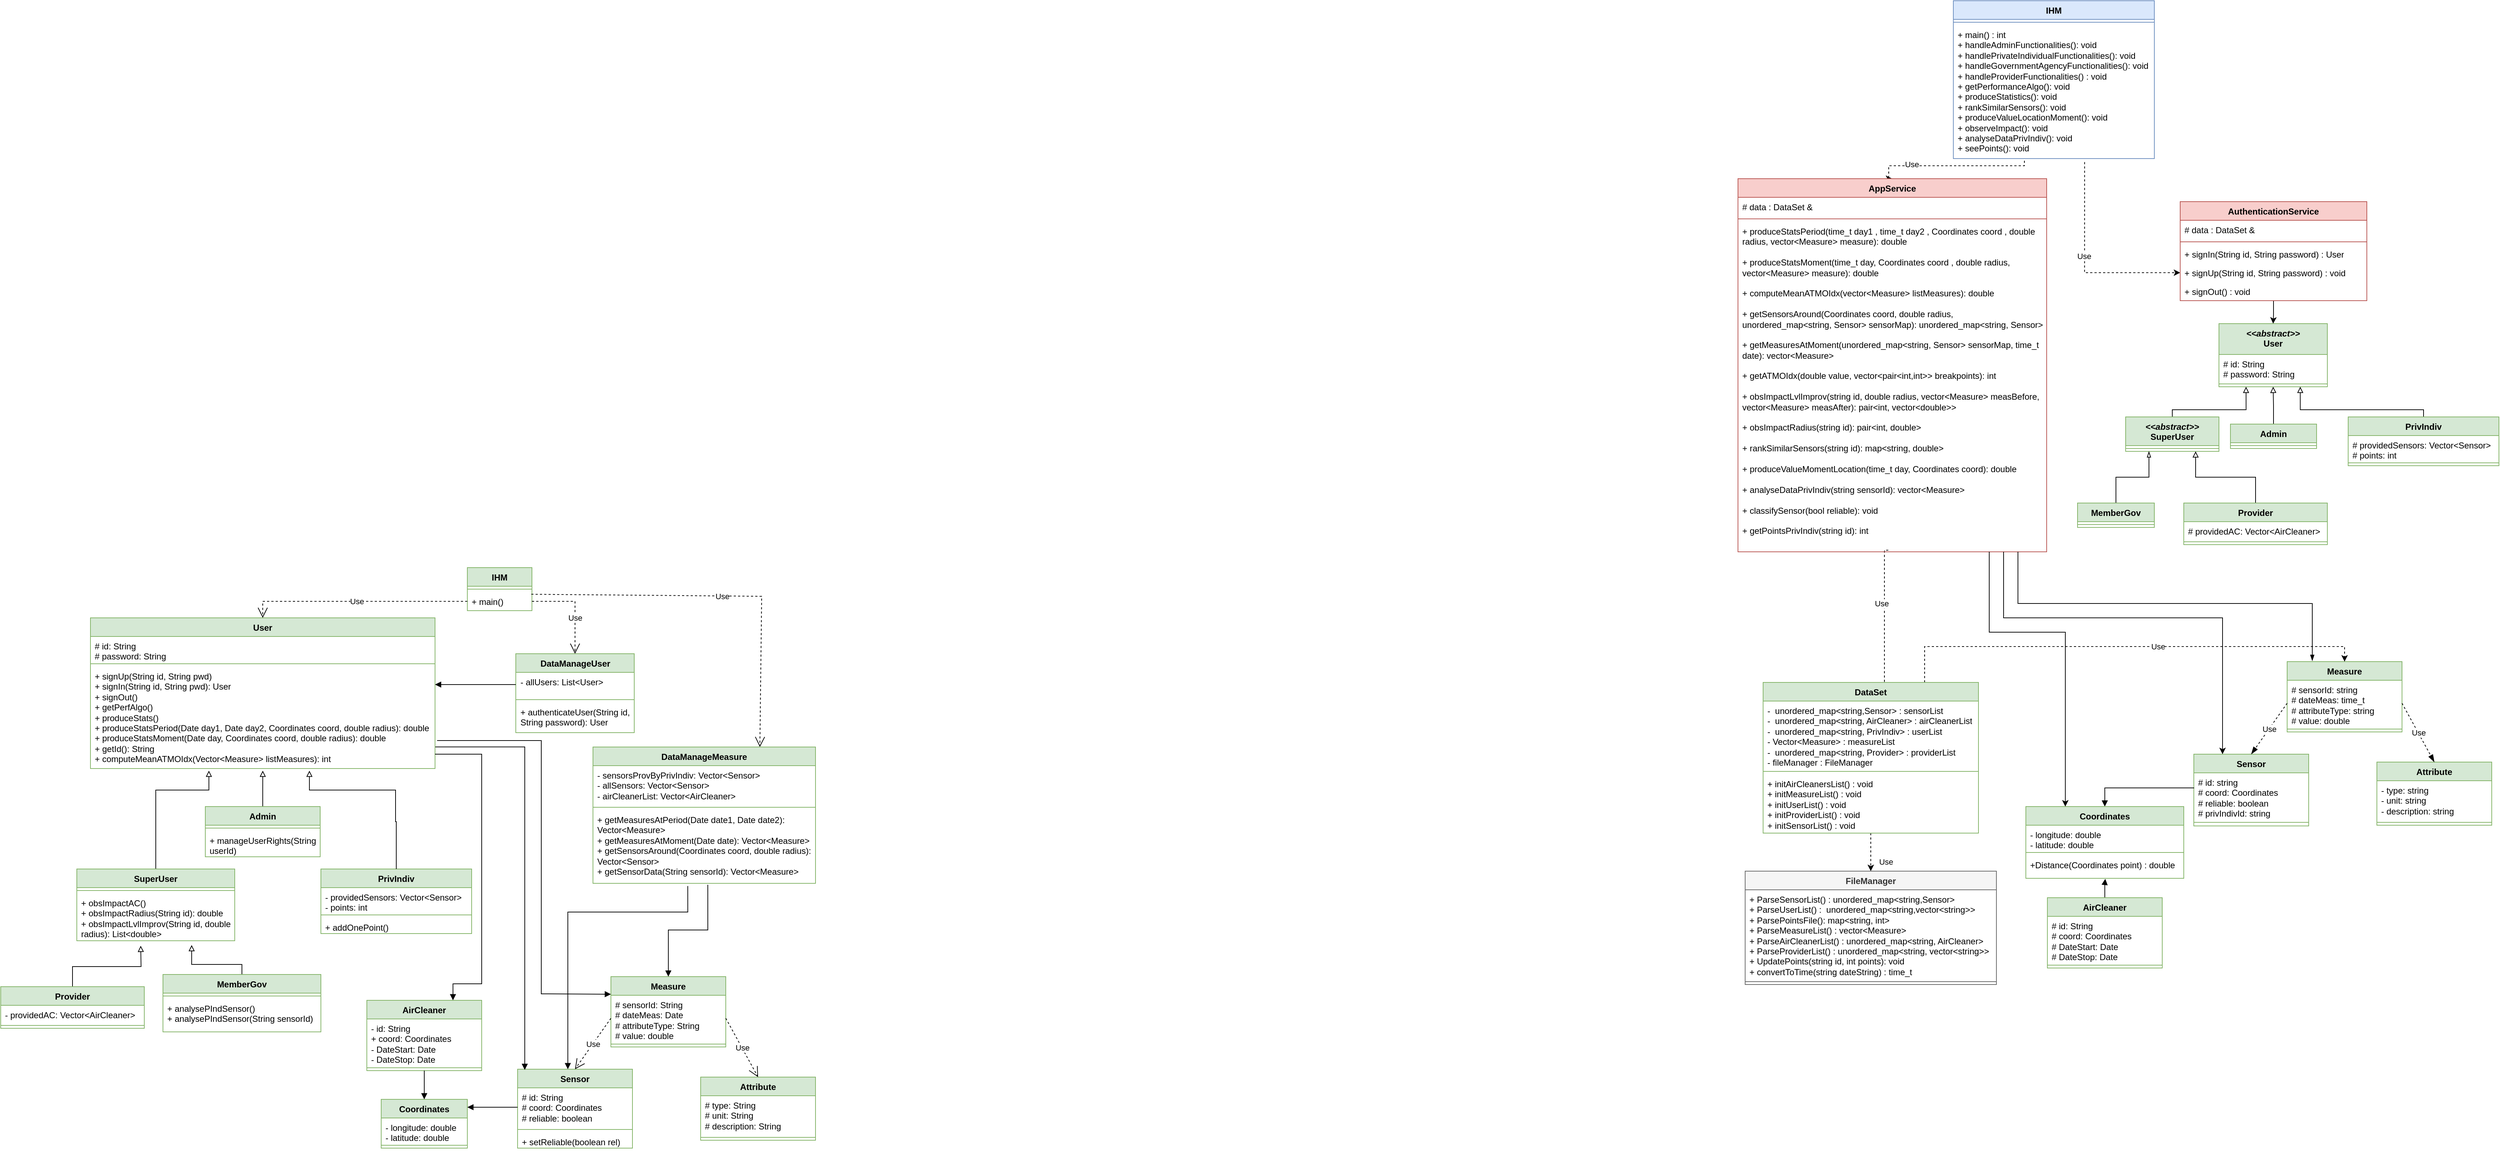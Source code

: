 <mxfile version="21.3.7" type="github">
  <diagram name="Page-1" id="Vz2Wcvp0gmtx6I2Lt9n_">
    <mxGraphModel dx="1398" dy="1916" grid="1" gridSize="10" guides="1" tooltips="1" connect="1" arrows="1" fold="1" page="1" pageScale="1" pageWidth="1169" pageHeight="827" math="0" shadow="0">
      <root>
        <mxCell id="0" />
        <mxCell id="1" parent="0" />
        <mxCell id="DDvO7namyTvKlVjgt2Ex-140" value="User" style="swimlane;fontStyle=1;align=center;verticalAlign=top;childLayout=stackLayout;horizontal=1;startSize=26;horizontalStack=0;resizeParent=1;resizeParentMax=0;resizeLast=0;collapsible=1;marginBottom=0;whiteSpace=wrap;html=1;fillColor=#d5e8d4;strokeColor=#82b366;" vertex="1" parent="1">
          <mxGeometry x="145" y="90" width="480" height="210" as="geometry" />
        </mxCell>
        <mxCell id="DDvO7namyTvKlVjgt2Ex-141" value="# id: String&lt;br&gt;# password: String" style="text;strokeColor=none;fillColor=none;align=left;verticalAlign=top;spacingLeft=4;spacingRight=4;overflow=hidden;rotatable=0;points=[[0,0.5],[1,0.5]];portConstraint=eastwest;whiteSpace=wrap;html=1;" vertex="1" parent="DDvO7namyTvKlVjgt2Ex-140">
          <mxGeometry y="26" width="480" height="34" as="geometry" />
        </mxCell>
        <mxCell id="DDvO7namyTvKlVjgt2Ex-142" value="" style="line;strokeWidth=1;fillColor=none;align=left;verticalAlign=middle;spacingTop=-1;spacingLeft=3;spacingRight=3;rotatable=0;labelPosition=right;points=[];portConstraint=eastwest;strokeColor=inherit;" vertex="1" parent="DDvO7namyTvKlVjgt2Ex-140">
          <mxGeometry y="60" width="480" height="8" as="geometry" />
        </mxCell>
        <mxCell id="DDvO7namyTvKlVjgt2Ex-143" value="+ signUp(String id, String pwd)&lt;br&gt;+ signIn(String id, String pwd): User&lt;br&gt;+ signOut()&lt;br&gt;+ getPerfAlgo()&lt;br&gt;+ produceStats()&lt;br&gt;+ produceStatsPeriod(Date day1, Date day2, Coordinates coord, double radius): double&lt;br&gt;+ produceStatsMoment(Date day, Coordinates coord, double radius): double&lt;br&gt;+ getId(): String&lt;br&gt;+ computeMeanATMOIdx(Vector&amp;lt;Measure&amp;gt; listMeasures): int" style="text;strokeColor=none;fillColor=none;align=left;verticalAlign=top;spacingLeft=4;spacingRight=4;overflow=hidden;rotatable=0;points=[[0,0.5],[1,0.5]];portConstraint=eastwest;whiteSpace=wrap;html=1;" vertex="1" parent="DDvO7namyTvKlVjgt2Ex-140">
          <mxGeometry y="68" width="480" height="142" as="geometry" />
        </mxCell>
        <mxCell id="DDvO7namyTvKlVjgt2Ex-144" style="edgeStyle=orthogonalEdgeStyle;rounded=0;orthogonalLoop=1;jettySize=auto;html=1;exitX=0.5;exitY=0;exitDx=0;exitDy=0;endArrow=block;endFill=0;" edge="1" parent="1" source="DDvO7namyTvKlVjgt2Ex-145">
          <mxGeometry relative="1" as="geometry">
            <mxPoint x="385.059" y="303" as="targetPoint" />
          </mxGeometry>
        </mxCell>
        <mxCell id="DDvO7namyTvKlVjgt2Ex-145" value="Admin" style="swimlane;fontStyle=1;align=center;verticalAlign=top;childLayout=stackLayout;horizontal=1;startSize=26;horizontalStack=0;resizeParent=1;resizeParentMax=0;resizeLast=0;collapsible=1;marginBottom=0;whiteSpace=wrap;html=1;fillColor=#d5e8d4;strokeColor=#82b366;" vertex="1" parent="1">
          <mxGeometry x="305" y="353" width="160" height="70" as="geometry" />
        </mxCell>
        <mxCell id="DDvO7namyTvKlVjgt2Ex-146" value="" style="line;strokeWidth=1;fillColor=none;align=left;verticalAlign=middle;spacingTop=-1;spacingLeft=3;spacingRight=3;rotatable=0;labelPosition=right;points=[];portConstraint=eastwest;strokeColor=inherit;" vertex="1" parent="DDvO7namyTvKlVjgt2Ex-145">
          <mxGeometry y="26" width="160" height="8" as="geometry" />
        </mxCell>
        <mxCell id="DDvO7namyTvKlVjgt2Ex-147" value="+ manageUserRights(String userId)" style="text;strokeColor=none;fillColor=none;align=left;verticalAlign=top;spacingLeft=4;spacingRight=4;overflow=hidden;rotatable=0;points=[[0,0.5],[1,0.5]];portConstraint=eastwest;whiteSpace=wrap;html=1;" vertex="1" parent="DDvO7namyTvKlVjgt2Ex-145">
          <mxGeometry y="34" width="160" height="36" as="geometry" />
        </mxCell>
        <mxCell id="DDvO7namyTvKlVjgt2Ex-148" style="edgeStyle=orthogonalEdgeStyle;rounded=0;orthogonalLoop=1;jettySize=auto;html=1;exitX=0.5;exitY=0;exitDx=0;exitDy=0;endArrow=block;endFill=0;targetPerimeterSpacing=0;strokeWidth=1;" edge="1" parent="1" source="DDvO7namyTvKlVjgt2Ex-154">
          <mxGeometry relative="1" as="geometry">
            <mxPoint x="310" y="303" as="targetPoint" />
            <Array as="points">
              <mxPoint x="236" y="330" />
              <mxPoint x="310" y="330" />
            </Array>
          </mxGeometry>
        </mxCell>
        <mxCell id="DDvO7namyTvKlVjgt2Ex-149" value="PrivIndiv" style="swimlane;fontStyle=1;align=center;verticalAlign=top;childLayout=stackLayout;horizontal=1;startSize=26;horizontalStack=0;resizeParent=1;resizeParentMax=0;resizeLast=0;collapsible=1;marginBottom=0;whiteSpace=wrap;html=1;fillColor=#d5e8d4;strokeColor=#82b366;" vertex="1" parent="1">
          <mxGeometry x="466" y="440" width="210" height="90" as="geometry" />
        </mxCell>
        <mxCell id="DDvO7namyTvKlVjgt2Ex-150" value="- providedSensors: Vector&amp;lt;Sensor&amp;gt;&lt;br&gt;- points: int" style="text;strokeColor=none;fillColor=none;align=left;verticalAlign=top;spacingLeft=4;spacingRight=4;overflow=hidden;rotatable=0;points=[[0,0.5],[1,0.5]];portConstraint=eastwest;whiteSpace=wrap;html=1;" vertex="1" parent="DDvO7namyTvKlVjgt2Ex-149">
          <mxGeometry y="26" width="210" height="34" as="geometry" />
        </mxCell>
        <mxCell id="DDvO7namyTvKlVjgt2Ex-151" value="" style="line;strokeWidth=1;fillColor=none;align=left;verticalAlign=middle;spacingTop=-1;spacingLeft=3;spacingRight=3;rotatable=0;labelPosition=right;points=[];portConstraint=eastwest;strokeColor=inherit;" vertex="1" parent="DDvO7namyTvKlVjgt2Ex-149">
          <mxGeometry y="60" width="210" height="8" as="geometry" />
        </mxCell>
        <mxCell id="DDvO7namyTvKlVjgt2Ex-152" value="+ addOnePoint()" style="text;strokeColor=none;fillColor=none;align=left;verticalAlign=top;spacingLeft=4;spacingRight=4;overflow=hidden;rotatable=0;points=[[0,0.5],[1,0.5]];portConstraint=eastwest;whiteSpace=wrap;html=1;" vertex="1" parent="DDvO7namyTvKlVjgt2Ex-149">
          <mxGeometry y="68" width="210" height="22" as="geometry" />
        </mxCell>
        <mxCell id="DDvO7namyTvKlVjgt2Ex-153" style="edgeStyle=orthogonalEdgeStyle;rounded=0;orthogonalLoop=1;jettySize=auto;html=1;endArrow=block;endFill=0;exitX=0.5;exitY=0;exitDx=0;exitDy=0;" edge="1" parent="1" source="DDvO7namyTvKlVjgt2Ex-149">
          <mxGeometry relative="1" as="geometry">
            <mxPoint x="450" y="303" as="targetPoint" />
            <Array as="points">
              <mxPoint x="571" y="374" />
              <mxPoint x="570" y="330" />
              <mxPoint x="450" y="330" />
            </Array>
          </mxGeometry>
        </mxCell>
        <mxCell id="DDvO7namyTvKlVjgt2Ex-154" value="SuperUser" style="swimlane;fontStyle=1;align=center;verticalAlign=top;childLayout=stackLayout;horizontal=1;startSize=26;horizontalStack=0;resizeParent=1;resizeParentMax=0;resizeLast=0;collapsible=1;marginBottom=0;whiteSpace=wrap;html=1;fillColor=#d5e8d4;strokeColor=#82b366;" vertex="1" parent="1">
          <mxGeometry x="126" y="440" width="220" height="100" as="geometry" />
        </mxCell>
        <mxCell id="DDvO7namyTvKlVjgt2Ex-155" value="" style="line;strokeWidth=1;fillColor=none;align=left;verticalAlign=middle;spacingTop=-1;spacingLeft=3;spacingRight=3;rotatable=0;labelPosition=right;points=[];portConstraint=eastwest;strokeColor=inherit;" vertex="1" parent="DDvO7namyTvKlVjgt2Ex-154">
          <mxGeometry y="26" width="220" height="8" as="geometry" />
        </mxCell>
        <mxCell id="DDvO7namyTvKlVjgt2Ex-156" value="+ obsImpactAC()&lt;br&gt;+ obsImpactRadius(String id): double&lt;br&gt;+ obsImpactLvlImprov(String id, double radius): List&amp;lt;double&amp;gt;" style="text;strokeColor=none;fillColor=none;align=left;verticalAlign=top;spacingLeft=4;spacingRight=4;overflow=hidden;rotatable=0;points=[[0,0.5],[1,0.5]];portConstraint=eastwest;whiteSpace=wrap;html=1;" vertex="1" parent="DDvO7namyTvKlVjgt2Ex-154">
          <mxGeometry y="34" width="220" height="66" as="geometry" />
        </mxCell>
        <mxCell id="DDvO7namyTvKlVjgt2Ex-157" style="edgeStyle=orthogonalEdgeStyle;rounded=0;orthogonalLoop=1;jettySize=auto;html=1;endArrow=block;endFill=0;exitX=0.5;exitY=0;exitDx=0;exitDy=0;" edge="1" parent="1" source="DDvO7namyTvKlVjgt2Ex-159">
          <mxGeometry relative="1" as="geometry">
            <mxPoint x="215" y="547" as="targetPoint" />
          </mxGeometry>
        </mxCell>
        <mxCell id="DDvO7namyTvKlVjgt2Ex-158" style="edgeStyle=orthogonalEdgeStyle;rounded=0;orthogonalLoop=1;jettySize=auto;html=1;endArrow=block;endFill=0;" edge="1" parent="1" source="DDvO7namyTvKlVjgt2Ex-185">
          <mxGeometry relative="1" as="geometry">
            <mxPoint x="286" y="546" as="targetPoint" />
            <Array as="points">
              <mxPoint x="356" y="573" />
              <mxPoint x="286" y="573" />
            </Array>
          </mxGeometry>
        </mxCell>
        <mxCell id="DDvO7namyTvKlVjgt2Ex-159" value="Provider" style="swimlane;fontStyle=1;align=center;verticalAlign=top;childLayout=stackLayout;horizontal=1;startSize=26;horizontalStack=0;resizeParent=1;resizeParentMax=0;resizeLast=0;collapsible=1;marginBottom=0;whiteSpace=wrap;html=1;fillColor=#d5e8d4;strokeColor=#82b366;" vertex="1" parent="1">
          <mxGeometry x="20" y="604" width="200" height="58" as="geometry" />
        </mxCell>
        <mxCell id="DDvO7namyTvKlVjgt2Ex-160" value="- providedAC: Vector&amp;lt;AirCleaner&amp;gt;" style="text;strokeColor=none;fillColor=none;align=left;verticalAlign=top;spacingLeft=4;spacingRight=4;overflow=hidden;rotatable=0;points=[[0,0.5],[1,0.5]];portConstraint=eastwest;whiteSpace=wrap;html=1;" vertex="1" parent="DDvO7namyTvKlVjgt2Ex-159">
          <mxGeometry y="26" width="200" height="24" as="geometry" />
        </mxCell>
        <mxCell id="DDvO7namyTvKlVjgt2Ex-161" value="" style="line;strokeWidth=1;fillColor=none;align=left;verticalAlign=middle;spacingTop=-1;spacingLeft=3;spacingRight=3;rotatable=0;labelPosition=right;points=[];portConstraint=eastwest;strokeColor=inherit;" vertex="1" parent="DDvO7namyTvKlVjgt2Ex-159">
          <mxGeometry y="50" width="200" height="8" as="geometry" />
        </mxCell>
        <mxCell id="DDvO7namyTvKlVjgt2Ex-162" value="Coordinates" style="swimlane;fontStyle=1;align=center;verticalAlign=top;childLayout=stackLayout;horizontal=1;startSize=26;horizontalStack=0;resizeParent=1;resizeParentMax=0;resizeLast=0;collapsible=1;marginBottom=0;whiteSpace=wrap;html=1;fillColor=#d5e8d4;strokeColor=#82b366;" vertex="1" parent="1">
          <mxGeometry x="550" y="761" width="120" height="68" as="geometry" />
        </mxCell>
        <mxCell id="DDvO7namyTvKlVjgt2Ex-163" value="- longitude: double&lt;br&gt;- latitude: double" style="text;strokeColor=none;fillColor=none;align=left;verticalAlign=top;spacingLeft=4;spacingRight=4;overflow=hidden;rotatable=0;points=[[0,0.5],[1,0.5]];portConstraint=eastwest;whiteSpace=wrap;html=1;" vertex="1" parent="DDvO7namyTvKlVjgt2Ex-162">
          <mxGeometry y="26" width="120" height="34" as="geometry" />
        </mxCell>
        <mxCell id="DDvO7namyTvKlVjgt2Ex-164" value="" style="line;strokeWidth=1;fillColor=none;align=left;verticalAlign=middle;spacingTop=-1;spacingLeft=3;spacingRight=3;rotatable=0;labelPosition=right;points=[];portConstraint=eastwest;strokeColor=inherit;" vertex="1" parent="DDvO7namyTvKlVjgt2Ex-162">
          <mxGeometry y="60" width="120" height="8" as="geometry" />
        </mxCell>
        <mxCell id="DDvO7namyTvKlVjgt2Ex-165" value="IHM" style="swimlane;fontStyle=1;align=center;verticalAlign=top;childLayout=stackLayout;horizontal=1;startSize=26;horizontalStack=0;resizeParent=1;resizeParentMax=0;resizeLast=0;collapsible=1;marginBottom=0;whiteSpace=wrap;html=1;fillColor=#d5e8d4;strokeColor=#82b366;" vertex="1" parent="1">
          <mxGeometry x="670" y="20" width="90" height="60" as="geometry" />
        </mxCell>
        <mxCell id="DDvO7namyTvKlVjgt2Ex-166" value="" style="line;strokeWidth=1;fillColor=none;align=left;verticalAlign=middle;spacingTop=-1;spacingLeft=3;spacingRight=3;rotatable=0;labelPosition=right;points=[];portConstraint=eastwest;strokeColor=inherit;" vertex="1" parent="DDvO7namyTvKlVjgt2Ex-165">
          <mxGeometry y="26" width="90" height="8" as="geometry" />
        </mxCell>
        <mxCell id="DDvO7namyTvKlVjgt2Ex-167" value="+ main()" style="text;strokeColor=none;fillColor=none;align=left;verticalAlign=top;spacingLeft=4;spacingRight=4;overflow=hidden;rotatable=0;points=[[0,0.5],[1,0.5]];portConstraint=eastwest;whiteSpace=wrap;html=1;" vertex="1" parent="DDvO7namyTvKlVjgt2Ex-165">
          <mxGeometry y="34" width="90" height="26" as="geometry" />
        </mxCell>
        <mxCell id="DDvO7namyTvKlVjgt2Ex-168" value="Sensor" style="swimlane;fontStyle=1;align=center;verticalAlign=top;childLayout=stackLayout;horizontal=1;startSize=26;horizontalStack=0;resizeParent=1;resizeParentMax=0;resizeLast=0;collapsible=1;marginBottom=0;whiteSpace=wrap;html=1;fillColor=#d5e8d4;strokeColor=#82b366;" vertex="1" parent="1">
          <mxGeometry x="740" y="719" width="160" height="110" as="geometry" />
        </mxCell>
        <mxCell id="DDvO7namyTvKlVjgt2Ex-169" value="# id: String&lt;br&gt;# coord: Coordinates&lt;br&gt;# reliable: boolean" style="text;strokeColor=none;fillColor=none;align=left;verticalAlign=top;spacingLeft=4;spacingRight=4;overflow=hidden;rotatable=0;points=[[0,0.5],[1,0.5]];portConstraint=eastwest;whiteSpace=wrap;html=1;" vertex="1" parent="DDvO7namyTvKlVjgt2Ex-168">
          <mxGeometry y="26" width="160" height="54" as="geometry" />
        </mxCell>
        <mxCell id="DDvO7namyTvKlVjgt2Ex-170" value="" style="line;strokeWidth=1;fillColor=none;align=left;verticalAlign=middle;spacingTop=-1;spacingLeft=3;spacingRight=3;rotatable=0;labelPosition=right;points=[];portConstraint=eastwest;strokeColor=inherit;" vertex="1" parent="DDvO7namyTvKlVjgt2Ex-168">
          <mxGeometry y="80" width="160" height="8" as="geometry" />
        </mxCell>
        <mxCell id="DDvO7namyTvKlVjgt2Ex-171" value="+ setReliable(boolean rel)" style="text;strokeColor=none;fillColor=none;align=left;verticalAlign=top;spacingLeft=4;spacingRight=4;overflow=hidden;rotatable=0;points=[[0,0.5],[1,0.5]];portConstraint=eastwest;whiteSpace=wrap;html=1;" vertex="1" parent="DDvO7namyTvKlVjgt2Ex-168">
          <mxGeometry y="88" width="160" height="22" as="geometry" />
        </mxCell>
        <mxCell id="DDvO7namyTvKlVjgt2Ex-172" value="AirCleaner" style="swimlane;fontStyle=1;align=center;verticalAlign=top;childLayout=stackLayout;horizontal=1;startSize=26;horizontalStack=0;resizeParent=1;resizeParentMax=0;resizeLast=0;collapsible=1;marginBottom=0;whiteSpace=wrap;html=1;fillColor=#d5e8d4;strokeColor=#82b366;" vertex="1" parent="1">
          <mxGeometry x="530" y="623" width="160" height="98" as="geometry" />
        </mxCell>
        <mxCell id="DDvO7namyTvKlVjgt2Ex-173" value="- id: String&lt;br&gt;+ coord: Coordinates&lt;br&gt;- DateStart: Date&lt;br&gt;- DateStop: Date" style="text;strokeColor=none;fillColor=none;align=left;verticalAlign=top;spacingLeft=4;spacingRight=4;overflow=hidden;rotatable=0;points=[[0,0.5],[1,0.5]];portConstraint=eastwest;whiteSpace=wrap;html=1;" vertex="1" parent="DDvO7namyTvKlVjgt2Ex-172">
          <mxGeometry y="26" width="160" height="64" as="geometry" />
        </mxCell>
        <mxCell id="DDvO7namyTvKlVjgt2Ex-174" value="" style="line;strokeWidth=1;fillColor=none;align=left;verticalAlign=middle;spacingTop=-1;spacingLeft=3;spacingRight=3;rotatable=0;labelPosition=right;points=[];portConstraint=eastwest;strokeColor=inherit;" vertex="1" parent="DDvO7namyTvKlVjgt2Ex-172">
          <mxGeometry y="90" width="160" height="8" as="geometry" />
        </mxCell>
        <mxCell id="DDvO7namyTvKlVjgt2Ex-175" value="Measure" style="swimlane;fontStyle=1;align=center;verticalAlign=top;childLayout=stackLayout;horizontal=1;startSize=26;horizontalStack=0;resizeParent=1;resizeParentMax=0;resizeLast=0;collapsible=1;marginBottom=0;whiteSpace=wrap;html=1;fillColor=#d5e8d4;strokeColor=#82b366;" vertex="1" parent="1">
          <mxGeometry x="870" y="590" width="160" height="98" as="geometry" />
        </mxCell>
        <mxCell id="DDvO7namyTvKlVjgt2Ex-176" value="# sensorId: String&lt;br&gt;# dateMeas: Date&lt;br&gt;# attributeType: String&lt;br&gt;# value: double" style="text;strokeColor=none;fillColor=none;align=left;verticalAlign=top;spacingLeft=4;spacingRight=4;overflow=hidden;rotatable=0;points=[[0,0.5],[1,0.5]];portConstraint=eastwest;whiteSpace=wrap;html=1;" vertex="1" parent="DDvO7namyTvKlVjgt2Ex-175">
          <mxGeometry y="26" width="160" height="64" as="geometry" />
        </mxCell>
        <mxCell id="DDvO7namyTvKlVjgt2Ex-177" value="" style="line;strokeWidth=1;fillColor=none;align=left;verticalAlign=middle;spacingTop=-1;spacingLeft=3;spacingRight=3;rotatable=0;labelPosition=right;points=[];portConstraint=eastwest;strokeColor=inherit;" vertex="1" parent="DDvO7namyTvKlVjgt2Ex-175">
          <mxGeometry y="90" width="160" height="8" as="geometry" />
        </mxCell>
        <mxCell id="DDvO7namyTvKlVjgt2Ex-178" value="Attribute" style="swimlane;fontStyle=1;align=center;verticalAlign=top;childLayout=stackLayout;horizontal=1;startSize=26;horizontalStack=0;resizeParent=1;resizeParentMax=0;resizeLast=0;collapsible=1;marginBottom=0;whiteSpace=wrap;html=1;fillColor=#d5e8d4;strokeColor=#82b366;" vertex="1" parent="1">
          <mxGeometry x="995" y="730" width="160" height="88" as="geometry" />
        </mxCell>
        <mxCell id="DDvO7namyTvKlVjgt2Ex-179" value="# type: String&lt;br&gt;# unit: String&lt;br&gt;# description: String" style="text;strokeColor=none;fillColor=none;align=left;verticalAlign=top;spacingLeft=4;spacingRight=4;overflow=hidden;rotatable=0;points=[[0,0.5],[1,0.5]];portConstraint=eastwest;whiteSpace=wrap;html=1;" vertex="1" parent="DDvO7namyTvKlVjgt2Ex-178">
          <mxGeometry y="26" width="160" height="54" as="geometry" />
        </mxCell>
        <mxCell id="DDvO7namyTvKlVjgt2Ex-180" value="" style="line;strokeWidth=1;fillColor=none;align=left;verticalAlign=middle;spacingTop=-1;spacingLeft=3;spacingRight=3;rotatable=0;labelPosition=right;points=[];portConstraint=eastwest;strokeColor=inherit;" vertex="1" parent="DDvO7namyTvKlVjgt2Ex-178">
          <mxGeometry y="80" width="160" height="8" as="geometry" />
        </mxCell>
        <mxCell id="DDvO7namyTvKlVjgt2Ex-181" value="Use" style="endArrow=open;endSize=12;dashed=1;html=1;rounded=0;exitX=0;exitY=0.5;exitDx=0;exitDy=0;entryX=0.5;entryY=0;entryDx=0;entryDy=0;" edge="1" parent="1" source="DDvO7namyTvKlVjgt2Ex-167" target="DDvO7namyTvKlVjgt2Ex-140">
          <mxGeometry width="160" relative="1" as="geometry">
            <mxPoint x="740" y="-30" as="sourcePoint" />
            <mxPoint x="900" y="-30" as="targetPoint" />
            <Array as="points">
              <mxPoint x="385" y="67" />
            </Array>
          </mxGeometry>
        </mxCell>
        <mxCell id="DDvO7namyTvKlVjgt2Ex-182" value="Use" style="endArrow=open;endSize=12;dashed=1;html=1;rounded=0;exitX=0.99;exitY=0.121;exitDx=0;exitDy=0;entryX=0.75;entryY=0;entryDx=0;entryDy=0;exitPerimeter=0;" edge="1" parent="1" source="DDvO7namyTvKlVjgt2Ex-167" target="DDvO7namyTvKlVjgt2Ex-190">
          <mxGeometry width="160" relative="1" as="geometry">
            <mxPoint x="840" y="-70" as="sourcePoint" />
            <mxPoint x="985" y="70" as="targetPoint" />
            <Array as="points">
              <mxPoint x="1080" y="60" />
            </Array>
          </mxGeometry>
        </mxCell>
        <mxCell id="DDvO7namyTvKlVjgt2Ex-183" value="Use" style="endArrow=open;endSize=12;dashed=1;html=1;rounded=0;exitX=0;exitY=0.5;exitDx=0;exitDy=0;entryX=0.5;entryY=0;entryDx=0;entryDy=0;" edge="1" parent="1" source="DDvO7namyTvKlVjgt2Ex-176" target="DDvO7namyTvKlVjgt2Ex-168">
          <mxGeometry width="160" relative="1" as="geometry">
            <mxPoint x="625" y="600" as="sourcePoint" />
            <mxPoint x="785" y="600" as="targetPoint" />
          </mxGeometry>
        </mxCell>
        <mxCell id="DDvO7namyTvKlVjgt2Ex-184" value="Use" style="endArrow=open;endSize=12;dashed=1;html=1;rounded=0;exitX=1;exitY=0.5;exitDx=0;exitDy=0;entryX=0.5;entryY=0;entryDx=0;entryDy=0;" edge="1" parent="1" source="DDvO7namyTvKlVjgt2Ex-176" target="DDvO7namyTvKlVjgt2Ex-178">
          <mxGeometry width="160" relative="1" as="geometry">
            <mxPoint x="1145" y="590" as="sourcePoint" />
            <mxPoint x="1305" y="590" as="targetPoint" />
          </mxGeometry>
        </mxCell>
        <mxCell id="DDvO7namyTvKlVjgt2Ex-185" value="MemberGov" style="swimlane;fontStyle=1;align=center;verticalAlign=top;childLayout=stackLayout;horizontal=1;startSize=26;horizontalStack=0;resizeParent=1;resizeParentMax=0;resizeLast=0;collapsible=1;marginBottom=0;whiteSpace=wrap;html=1;fillColor=#d5e8d4;strokeColor=#82b366;" vertex="1" parent="1">
          <mxGeometry x="246" y="587" width="220" height="80" as="geometry" />
        </mxCell>
        <mxCell id="DDvO7namyTvKlVjgt2Ex-186" value="" style="line;strokeWidth=1;fillColor=none;align=left;verticalAlign=middle;spacingTop=-1;spacingLeft=3;spacingRight=3;rotatable=0;labelPosition=right;points=[];portConstraint=eastwest;strokeColor=inherit;" vertex="1" parent="DDvO7namyTvKlVjgt2Ex-185">
          <mxGeometry y="26" width="220" height="8" as="geometry" />
        </mxCell>
        <mxCell id="DDvO7namyTvKlVjgt2Ex-187" value="+ analysePIndSensor()&lt;br&gt;+ analysePIndSensor(String sensorId)" style="text;strokeColor=none;fillColor=none;align=left;verticalAlign=top;spacingLeft=4;spacingRight=4;overflow=hidden;rotatable=0;points=[[0,0.5],[1,0.5]];portConstraint=eastwest;whiteSpace=wrap;html=1;" vertex="1" parent="DDvO7namyTvKlVjgt2Ex-185">
          <mxGeometry y="34" width="220" height="46" as="geometry" />
        </mxCell>
        <mxCell id="DDvO7namyTvKlVjgt2Ex-188" value="" style="endArrow=block;endFill=1;html=1;edgeStyle=orthogonalEdgeStyle;align=left;verticalAlign=top;rounded=0;exitX=0.5;exitY=1;exitDx=0;exitDy=0;entryX=0.5;entryY=0;entryDx=0;entryDy=0;" edge="1" parent="1" source="DDvO7namyTvKlVjgt2Ex-172" target="DDvO7namyTvKlVjgt2Ex-162">
          <mxGeometry x="-1" relative="1" as="geometry">
            <mxPoint x="905" y="529" as="sourcePoint" />
            <mxPoint x="620" y="633" as="targetPoint" />
          </mxGeometry>
        </mxCell>
        <mxCell id="DDvO7namyTvKlVjgt2Ex-189" value="" style="endArrow=block;endFill=1;html=1;edgeStyle=orthogonalEdgeStyle;align=left;verticalAlign=top;rounded=0;exitX=0;exitY=0.5;exitDx=0;exitDy=0;" edge="1" parent="1" source="DDvO7namyTvKlVjgt2Ex-169">
          <mxGeometry x="-1" relative="1" as="geometry">
            <mxPoint x="725" y="539" as="sourcePoint" />
            <mxPoint x="670" y="772" as="targetPoint" />
          </mxGeometry>
        </mxCell>
        <mxCell id="DDvO7namyTvKlVjgt2Ex-190" value="DataManageMeasure" style="swimlane;fontStyle=1;align=center;verticalAlign=top;childLayout=stackLayout;horizontal=1;startSize=26;horizontalStack=0;resizeParent=1;resizeParentMax=0;resizeLast=0;collapsible=1;marginBottom=0;whiteSpace=wrap;html=1;fillColor=#d5e8d4;strokeColor=#82b366;" vertex="1" parent="1">
          <mxGeometry x="845" y="270" width="310" height="190" as="geometry" />
        </mxCell>
        <mxCell id="DDvO7namyTvKlVjgt2Ex-191" value="- sensorsProvByPrivIndiv: Vector&amp;lt;Sensor&amp;gt;&lt;br&gt;- allSensors: Vector&amp;lt;Sensor&amp;gt;&lt;br&gt;- airCleanerList: Vector&amp;lt;AirCleaner&amp;gt;" style="text;strokeColor=none;fillColor=none;align=left;verticalAlign=top;spacingLeft=4;spacingRight=4;overflow=hidden;rotatable=0;points=[[0,0.5],[1,0.5]];portConstraint=eastwest;whiteSpace=wrap;html=1;" vertex="1" parent="DDvO7namyTvKlVjgt2Ex-190">
          <mxGeometry y="26" width="310" height="54" as="geometry" />
        </mxCell>
        <mxCell id="DDvO7namyTvKlVjgt2Ex-192" value="" style="line;strokeWidth=1;fillColor=none;align=left;verticalAlign=middle;spacingTop=-1;spacingLeft=3;spacingRight=3;rotatable=0;labelPosition=right;points=[];portConstraint=eastwest;strokeColor=inherit;" vertex="1" parent="DDvO7namyTvKlVjgt2Ex-190">
          <mxGeometry y="80" width="310" height="8" as="geometry" />
        </mxCell>
        <mxCell id="DDvO7namyTvKlVjgt2Ex-193" value="+ getMeasuresAtPeriod(Date date1, Date date2): Vector&amp;lt;Measure&amp;gt;&lt;br&gt;+ getMeasuresAtMoment(Date date): Vector&amp;lt;Measure&amp;gt;&lt;br&gt;+ getSensorsAround(Coordinates coord, double radius): Vector&amp;lt;Sensor&amp;gt;&lt;br&gt;+ getSensorData(String sensorId): Vector&amp;lt;Measure&amp;gt;" style="text;strokeColor=none;fillColor=none;align=left;verticalAlign=top;spacingLeft=4;spacingRight=4;overflow=hidden;rotatable=0;points=[[0,0.5],[1,0.5]];portConstraint=eastwest;whiteSpace=wrap;html=1;" vertex="1" parent="DDvO7namyTvKlVjgt2Ex-190">
          <mxGeometry y="88" width="310" height="102" as="geometry" />
        </mxCell>
        <mxCell id="DDvO7namyTvKlVjgt2Ex-194" value="DataManageUser" style="swimlane;fontStyle=1;align=center;verticalAlign=top;childLayout=stackLayout;horizontal=1;startSize=26;horizontalStack=0;resizeParent=1;resizeParentMax=0;resizeLast=0;collapsible=1;marginBottom=0;whiteSpace=wrap;html=1;fillColor=#d5e8d4;strokeColor=#82b366;" vertex="1" parent="1">
          <mxGeometry x="737.5" y="140" width="165" height="110" as="geometry" />
        </mxCell>
        <mxCell id="DDvO7namyTvKlVjgt2Ex-195" value="- allUsers: List&amp;lt;User&amp;gt;" style="text;strokeColor=none;fillColor=none;align=left;verticalAlign=top;spacingLeft=4;spacingRight=4;overflow=hidden;rotatable=0;points=[[0,0.5],[1,0.5]];portConstraint=eastwest;whiteSpace=wrap;html=1;" vertex="1" parent="DDvO7namyTvKlVjgt2Ex-194">
          <mxGeometry y="26" width="165" height="34" as="geometry" />
        </mxCell>
        <mxCell id="DDvO7namyTvKlVjgt2Ex-196" value="" style="line;strokeWidth=1;fillColor=none;align=left;verticalAlign=middle;spacingTop=-1;spacingLeft=3;spacingRight=3;rotatable=0;labelPosition=right;points=[];portConstraint=eastwest;strokeColor=inherit;" vertex="1" parent="DDvO7namyTvKlVjgt2Ex-194">
          <mxGeometry y="60" width="165" height="8" as="geometry" />
        </mxCell>
        <mxCell id="DDvO7namyTvKlVjgt2Ex-197" value="+ authenticateUser(String id, String password): User" style="text;strokeColor=none;fillColor=none;align=left;verticalAlign=top;spacingLeft=4;spacingRight=4;overflow=hidden;rotatable=0;points=[[0,0.5],[1,0.5]];portConstraint=eastwest;whiteSpace=wrap;html=1;" vertex="1" parent="DDvO7namyTvKlVjgt2Ex-194">
          <mxGeometry y="68" width="165" height="42" as="geometry" />
        </mxCell>
        <mxCell id="DDvO7namyTvKlVjgt2Ex-198" value="" style="endArrow=block;endFill=1;html=1;edgeStyle=orthogonalEdgeStyle;align=left;verticalAlign=top;rounded=0;exitX=0;exitY=0.5;exitDx=0;exitDy=0;" edge="1" parent="1" source="DDvO7namyTvKlVjgt2Ex-195" target="DDvO7namyTvKlVjgt2Ex-143">
          <mxGeometry x="-1" relative="1" as="geometry">
            <mxPoint x="152" y="260" as="sourcePoint" />
            <mxPoint x="625" y="170" as="targetPoint" />
            <Array as="points">
              <mxPoint x="650" y="183" />
              <mxPoint x="650" y="183" />
            </Array>
          </mxGeometry>
        </mxCell>
        <mxCell id="DDvO7namyTvKlVjgt2Ex-199" value="Use" style="endArrow=open;endSize=12;dashed=1;html=1;rounded=0;exitX=1;exitY=0.5;exitDx=0;exitDy=0;entryX=0.5;entryY=0;entryDx=0;entryDy=0;" edge="1" parent="1" source="DDvO7namyTvKlVjgt2Ex-167" target="DDvO7namyTvKlVjgt2Ex-194">
          <mxGeometry x="0.248" width="160" relative="1" as="geometry">
            <mxPoint x="770" y="77" as="sourcePoint" />
            <mxPoint x="1087" y="280" as="targetPoint" />
            <Array as="points">
              <mxPoint x="820" y="67" />
            </Array>
            <mxPoint as="offset" />
          </mxGeometry>
        </mxCell>
        <mxCell id="DDvO7namyTvKlVjgt2Ex-200" value="" style="endArrow=block;endFill=1;html=1;edgeStyle=orthogonalEdgeStyle;align=left;verticalAlign=top;rounded=0;exitX=0.516;exitY=1.019;exitDx=0;exitDy=0;exitPerimeter=0;entryX=0.5;entryY=0;entryDx=0;entryDy=0;" edge="1" parent="1" source="DDvO7namyTvKlVjgt2Ex-193" target="DDvO7namyTvKlVjgt2Ex-175">
          <mxGeometry x="-1" relative="1" as="geometry">
            <mxPoint x="748" y="193" as="sourcePoint" />
            <mxPoint x="635" y="239" as="targetPoint" />
            <Array as="points">
              <mxPoint x="1005" y="525" />
              <mxPoint x="950" y="525" />
            </Array>
          </mxGeometry>
        </mxCell>
        <mxCell id="DDvO7namyTvKlVjgt2Ex-201" value="" style="endArrow=block;endFill=1;html=1;edgeStyle=orthogonalEdgeStyle;align=left;verticalAlign=top;rounded=0;exitX=0.426;exitY=1.037;exitDx=0;exitDy=0;exitPerimeter=0;" edge="1" parent="1" source="DDvO7namyTvKlVjgt2Ex-193">
          <mxGeometry x="-1" relative="1" as="geometry">
            <mxPoint x="1015" y="472" as="sourcePoint" />
            <mxPoint x="810" y="719" as="targetPoint" />
            <Array as="points">
              <mxPoint x="977" y="500" />
              <mxPoint x="810" y="500" />
              <mxPoint x="810" y="719" />
            </Array>
          </mxGeometry>
        </mxCell>
        <mxCell id="DDvO7namyTvKlVjgt2Ex-202" value="" style="endArrow=block;endFill=1;html=1;edgeStyle=orthogonalEdgeStyle;align=left;verticalAlign=top;rounded=0;entryX=0.75;entryY=0;entryDx=0;entryDy=0;" edge="1" parent="1" source="DDvO7namyTvKlVjgt2Ex-143" target="DDvO7namyTvKlVjgt2Ex-172">
          <mxGeometry x="-1" relative="1" as="geometry">
            <mxPoint x="630" y="270" as="sourcePoint" />
            <mxPoint x="690" y="623" as="targetPoint" />
            <Array as="points">
              <mxPoint x="690" y="280" />
              <mxPoint x="690" y="600" />
              <mxPoint x="650" y="600" />
            </Array>
          </mxGeometry>
        </mxCell>
        <mxCell id="DDvO7namyTvKlVjgt2Ex-203" value="" style="endArrow=block;endFill=1;html=1;edgeStyle=orthogonalEdgeStyle;align=left;verticalAlign=top;rounded=0;exitX=1.001;exitY=0.788;exitDx=0;exitDy=0;exitPerimeter=0;" edge="1" parent="1" source="DDvO7namyTvKlVjgt2Ex-143">
          <mxGeometry x="-1" relative="1" as="geometry">
            <mxPoint x="660" y="270" as="sourcePoint" />
            <mxPoint x="750" y="720" as="targetPoint" />
            <Array as="points">
              <mxPoint x="750" y="270" />
              <mxPoint x="750" y="718" />
            </Array>
          </mxGeometry>
        </mxCell>
        <mxCell id="DDvO7namyTvKlVjgt2Ex-204" value="" style="endArrow=block;endFill=1;html=1;edgeStyle=orthogonalEdgeStyle;align=left;verticalAlign=top;rounded=0;exitX=1.006;exitY=0.725;exitDx=0;exitDy=0;exitPerimeter=0;entryX=0;entryY=0.25;entryDx=0;entryDy=0;" edge="1" parent="1" source="DDvO7namyTvKlVjgt2Ex-143" target="DDvO7namyTvKlVjgt2Ex-175">
          <mxGeometry x="-1" relative="1" as="geometry">
            <mxPoint x="647.48" y="261.5" as="sourcePoint" />
            <mxPoint x="782.48" y="708.5" as="targetPoint" />
            <Array as="points">
              <mxPoint x="773" y="261" />
              <mxPoint x="773" y="614" />
              <mxPoint x="783" y="614" />
            </Array>
          </mxGeometry>
        </mxCell>
        <mxCell id="DDvO7namyTvKlVjgt2Ex-205" value="&lt;i&gt;&amp;lt;&amp;lt;abstract&amp;gt;&amp;gt;&lt;/i&gt;&lt;br&gt;User" style="swimlane;fontStyle=1;align=center;verticalAlign=top;childLayout=stackLayout;horizontal=1;startSize=43;horizontalStack=0;resizeParent=1;resizeParentMax=0;resizeLast=0;collapsible=1;marginBottom=0;whiteSpace=wrap;html=1;fillColor=#d5e8d4;strokeColor=#82b366;" vertex="1" parent="1">
          <mxGeometry x="3110" y="-320" width="151" height="88" as="geometry" />
        </mxCell>
        <mxCell id="DDvO7namyTvKlVjgt2Ex-206" value="# id: String&lt;br&gt;# password: String" style="text;strokeColor=none;fillColor=none;align=left;verticalAlign=top;spacingLeft=4;spacingRight=4;overflow=hidden;rotatable=0;points=[[0,0.5],[1,0.5]];portConstraint=eastwest;whiteSpace=wrap;html=1;" vertex="1" parent="DDvO7namyTvKlVjgt2Ex-205">
          <mxGeometry y="43" width="151" height="37" as="geometry" />
        </mxCell>
        <mxCell id="DDvO7namyTvKlVjgt2Ex-207" value="" style="line;strokeWidth=1;fillColor=none;align=left;verticalAlign=middle;spacingTop=-1;spacingLeft=3;spacingRight=3;rotatable=0;labelPosition=right;points=[];portConstraint=eastwest;strokeColor=inherit;" vertex="1" parent="DDvO7namyTvKlVjgt2Ex-205">
          <mxGeometry y="80" width="151" height="8" as="geometry" />
        </mxCell>
        <mxCell id="DDvO7namyTvKlVjgt2Ex-208" style="edgeStyle=orthogonalEdgeStyle;rounded=0;orthogonalLoop=1;jettySize=auto;html=1;exitX=0.5;exitY=0;exitDx=0;exitDy=0;entryX=0.5;entryY=1;entryDx=0;entryDy=0;endArrow=block;endFill=0;" edge="1" parent="1" source="DDvO7namyTvKlVjgt2Ex-209" target="DDvO7namyTvKlVjgt2Ex-205">
          <mxGeometry relative="1" as="geometry" />
        </mxCell>
        <mxCell id="DDvO7namyTvKlVjgt2Ex-209" value="Admin" style="swimlane;fontStyle=1;align=center;verticalAlign=top;childLayout=stackLayout;horizontal=1;startSize=26;horizontalStack=0;resizeParent=1;resizeParentMax=0;resizeLast=0;collapsible=1;marginBottom=0;whiteSpace=wrap;html=1;fillColor=#d5e8d4;strokeColor=#82b366;" vertex="1" parent="1">
          <mxGeometry x="3126" y="-180" width="120" height="34" as="geometry" />
        </mxCell>
        <mxCell id="DDvO7namyTvKlVjgt2Ex-210" value="" style="line;strokeWidth=1;fillColor=none;align=left;verticalAlign=middle;spacingTop=-1;spacingLeft=3;spacingRight=3;rotatable=0;labelPosition=right;points=[];portConstraint=eastwest;strokeColor=inherit;" vertex="1" parent="DDvO7namyTvKlVjgt2Ex-209">
          <mxGeometry y="26" width="120" height="8" as="geometry" />
        </mxCell>
        <mxCell id="DDvO7namyTvKlVjgt2Ex-211" style="edgeStyle=orthogonalEdgeStyle;rounded=0;orthogonalLoop=1;jettySize=auto;html=1;exitX=0.5;exitY=0;exitDx=0;exitDy=0;endArrow=block;endFill=0;targetPerimeterSpacing=0;strokeWidth=1;entryX=0.25;entryY=1;entryDx=0;entryDy=0;" edge="1" parent="1" source="DDvO7namyTvKlVjgt2Ex-216" target="DDvO7namyTvKlVjgt2Ex-205">
          <mxGeometry relative="1" as="geometry">
            <mxPoint x="3159.16" y="282.14" as="targetPoint" />
            <Array as="points">
              <mxPoint x="3045" y="-200" />
              <mxPoint x="3148" y="-200" />
            </Array>
          </mxGeometry>
        </mxCell>
        <mxCell id="DDvO7namyTvKlVjgt2Ex-212" style="edgeStyle=orthogonalEdgeStyle;rounded=0;orthogonalLoop=1;jettySize=auto;html=1;entryX=0.75;entryY=1;entryDx=0;entryDy=0;endArrow=block;endFill=0;" edge="1" parent="1" source="DDvO7namyTvKlVjgt2Ex-213" target="DDvO7namyTvKlVjgt2Ex-205">
          <mxGeometry relative="1" as="geometry">
            <Array as="points">
              <mxPoint x="3395" y="-200" />
              <mxPoint x="3223" y="-200" />
            </Array>
          </mxGeometry>
        </mxCell>
        <mxCell id="DDvO7namyTvKlVjgt2Ex-213" value="PrivIndiv" style="swimlane;fontStyle=1;align=center;verticalAlign=top;childLayout=stackLayout;horizontal=1;startSize=26;horizontalStack=0;resizeParent=1;resizeParentMax=0;resizeLast=0;collapsible=1;marginBottom=0;whiteSpace=wrap;html=1;fillColor=#d5e8d4;strokeColor=#82b366;" vertex="1" parent="1">
          <mxGeometry x="3290" y="-190" width="210" height="68" as="geometry" />
        </mxCell>
        <mxCell id="DDvO7namyTvKlVjgt2Ex-214" value="# providedSensors: Vector&amp;lt;Sensor&amp;gt;&lt;br&gt;# points: int" style="text;strokeColor=none;fillColor=none;align=left;verticalAlign=top;spacingLeft=4;spacingRight=4;overflow=hidden;rotatable=0;points=[[0,0.5],[1,0.5]];portConstraint=eastwest;whiteSpace=wrap;html=1;" vertex="1" parent="DDvO7namyTvKlVjgt2Ex-213">
          <mxGeometry y="26" width="210" height="34" as="geometry" />
        </mxCell>
        <mxCell id="DDvO7namyTvKlVjgt2Ex-215" value="" style="line;strokeWidth=1;fillColor=none;align=left;verticalAlign=middle;spacingTop=-1;spacingLeft=3;spacingRight=3;rotatable=0;labelPosition=right;points=[];portConstraint=eastwest;strokeColor=inherit;" vertex="1" parent="DDvO7namyTvKlVjgt2Ex-213">
          <mxGeometry y="60" width="210" height="8" as="geometry" />
        </mxCell>
        <mxCell id="DDvO7namyTvKlVjgt2Ex-216" value="&lt;i style=&quot;border-color: var(--border-color);&quot;&gt;&amp;lt;&amp;lt;abstract&amp;gt;&amp;gt;&lt;/i&gt;&lt;br style=&quot;border-color: var(--border-color);&quot;&gt;SuperUser" style="swimlane;fontStyle=1;align=center;verticalAlign=top;childLayout=stackLayout;horizontal=1;startSize=40;horizontalStack=0;resizeParent=1;resizeParentMax=0;resizeLast=0;collapsible=1;marginBottom=0;whiteSpace=wrap;html=1;fillColor=#d5e8d4;strokeColor=#82b366;" vertex="1" parent="1">
          <mxGeometry x="2980" y="-190" width="130" height="48" as="geometry" />
        </mxCell>
        <mxCell id="DDvO7namyTvKlVjgt2Ex-217" value="" style="line;strokeWidth=1;fillColor=none;align=left;verticalAlign=middle;spacingTop=-1;spacingLeft=3;spacingRight=3;rotatable=0;labelPosition=right;points=[];portConstraint=eastwest;strokeColor=inherit;" vertex="1" parent="DDvO7namyTvKlVjgt2Ex-216">
          <mxGeometry y="40" width="130" height="8" as="geometry" />
        </mxCell>
        <mxCell id="DDvO7namyTvKlVjgt2Ex-218" style="edgeStyle=orthogonalEdgeStyle;rounded=0;orthogonalLoop=1;jettySize=auto;html=1;endArrow=block;endFill=0;exitX=0.5;exitY=0;exitDx=0;exitDy=0;entryX=0.75;entryY=1;entryDx=0;entryDy=0;" edge="1" parent="1" source="DDvO7namyTvKlVjgt2Ex-219" target="DDvO7namyTvKlVjgt2Ex-216">
          <mxGeometry relative="1" as="geometry">
            <mxPoint x="3055" y="94" as="targetPoint" />
          </mxGeometry>
        </mxCell>
        <mxCell id="DDvO7namyTvKlVjgt2Ex-219" value="Provider" style="swimlane;fontStyle=1;align=center;verticalAlign=top;childLayout=stackLayout;horizontal=1;startSize=26;horizontalStack=0;resizeParent=1;resizeParentMax=0;resizeLast=0;collapsible=1;marginBottom=0;whiteSpace=wrap;html=1;fillColor=#d5e8d4;strokeColor=#82b366;" vertex="1" parent="1">
          <mxGeometry x="3061" y="-70" width="200" height="58" as="geometry" />
        </mxCell>
        <mxCell id="DDvO7namyTvKlVjgt2Ex-220" value="# providedAC: Vector&amp;lt;AirCleaner&amp;gt;" style="text;strokeColor=none;fillColor=none;align=left;verticalAlign=top;spacingLeft=4;spacingRight=4;overflow=hidden;rotatable=0;points=[[0,0.5],[1,0.5]];portConstraint=eastwest;whiteSpace=wrap;html=1;" vertex="1" parent="DDvO7namyTvKlVjgt2Ex-219">
          <mxGeometry y="26" width="200" height="24" as="geometry" />
        </mxCell>
        <mxCell id="DDvO7namyTvKlVjgt2Ex-221" value="" style="line;strokeWidth=1;fillColor=none;align=left;verticalAlign=middle;spacingTop=-1;spacingLeft=3;spacingRight=3;rotatable=0;labelPosition=right;points=[];portConstraint=eastwest;strokeColor=inherit;" vertex="1" parent="DDvO7namyTvKlVjgt2Ex-219">
          <mxGeometry y="50" width="200" height="8" as="geometry" />
        </mxCell>
        <mxCell id="DDvO7namyTvKlVjgt2Ex-222" value="Sensor" style="swimlane;fontStyle=1;align=center;verticalAlign=top;childLayout=stackLayout;horizontal=1;startSize=26;horizontalStack=0;resizeParent=1;resizeParentMax=0;resizeLast=0;collapsible=1;marginBottom=0;whiteSpace=wrap;html=1;fillColor=#d5e8d4;strokeColor=#82b366;" vertex="1" parent="1">
          <mxGeometry x="3075" y="280" width="160" height="100" as="geometry" />
        </mxCell>
        <mxCell id="DDvO7namyTvKlVjgt2Ex-223" value="# id: string&lt;br&gt;# coord: Coordinates&lt;br&gt;# reliable: boolean&lt;br&gt;# privIndivId: string" style="text;strokeColor=none;fillColor=none;align=left;verticalAlign=top;spacingLeft=4;spacingRight=4;overflow=hidden;rotatable=0;points=[[0,0.5],[1,0.5]];portConstraint=eastwest;whiteSpace=wrap;html=1;" vertex="1" parent="DDvO7namyTvKlVjgt2Ex-222">
          <mxGeometry y="26" width="160" height="64" as="geometry" />
        </mxCell>
        <mxCell id="DDvO7namyTvKlVjgt2Ex-224" value="" style="line;strokeWidth=1;fillColor=none;align=left;verticalAlign=middle;spacingTop=-1;spacingLeft=3;spacingRight=3;rotatable=0;labelPosition=right;points=[];portConstraint=eastwest;strokeColor=inherit;" vertex="1" parent="DDvO7namyTvKlVjgt2Ex-222">
          <mxGeometry y="90" width="160" height="10" as="geometry" />
        </mxCell>
        <mxCell id="DDvO7namyTvKlVjgt2Ex-225" style="edgeStyle=orthogonalEdgeStyle;rounded=0;orthogonalLoop=1;jettySize=auto;html=1;entryX=0.503;entryY=1.024;entryDx=0;entryDy=0;entryPerimeter=0;endArrow=block;endFill=1;" edge="1" parent="1" source="DDvO7namyTvKlVjgt2Ex-226" target="DDvO7namyTvKlVjgt2Ex-275">
          <mxGeometry relative="1" as="geometry" />
        </mxCell>
        <mxCell id="DDvO7namyTvKlVjgt2Ex-226" value="AirCleaner" style="swimlane;fontStyle=1;align=center;verticalAlign=top;childLayout=stackLayout;horizontal=1;startSize=26;horizontalStack=0;resizeParent=1;resizeParentMax=0;resizeLast=0;collapsible=1;marginBottom=0;whiteSpace=wrap;html=1;fillColor=#d5e8d4;strokeColor=#82b366;" vertex="1" parent="1">
          <mxGeometry x="2871" y="480" width="160" height="98" as="geometry" />
        </mxCell>
        <mxCell id="DDvO7namyTvKlVjgt2Ex-227" value="# id: String&lt;br&gt;# coord: Coordinates&lt;br&gt;# DateStart: Date&lt;br&gt;# DateStop: Date" style="text;strokeColor=none;fillColor=none;align=left;verticalAlign=top;spacingLeft=4;spacingRight=4;overflow=hidden;rotatable=0;points=[[0,0.5],[1,0.5]];portConstraint=eastwest;whiteSpace=wrap;html=1;" vertex="1" parent="DDvO7namyTvKlVjgt2Ex-226">
          <mxGeometry y="26" width="160" height="64" as="geometry" />
        </mxCell>
        <mxCell id="DDvO7namyTvKlVjgt2Ex-228" value="" style="line;strokeWidth=1;fillColor=none;align=left;verticalAlign=middle;spacingTop=-1;spacingLeft=3;spacingRight=3;rotatable=0;labelPosition=right;points=[];portConstraint=eastwest;strokeColor=inherit;" vertex="1" parent="DDvO7namyTvKlVjgt2Ex-226">
          <mxGeometry y="90" width="160" height="8" as="geometry" />
        </mxCell>
        <mxCell id="DDvO7namyTvKlVjgt2Ex-229" value="Measure" style="swimlane;fontStyle=1;align=center;verticalAlign=top;childLayout=stackLayout;horizontal=1;startSize=26;horizontalStack=0;resizeParent=1;resizeParentMax=0;resizeLast=0;collapsible=1;marginBottom=0;whiteSpace=wrap;html=1;fillColor=#d5e8d4;strokeColor=#82b366;" vertex="1" parent="1">
          <mxGeometry x="3205" y="151" width="160" height="98" as="geometry" />
        </mxCell>
        <mxCell id="DDvO7namyTvKlVjgt2Ex-230" value="# sensorId: string&lt;br&gt;# dateMeas: time_t&lt;br&gt;# attributeType: string&lt;br&gt;# value: double" style="text;strokeColor=none;fillColor=none;align=left;verticalAlign=top;spacingLeft=4;spacingRight=4;overflow=hidden;rotatable=0;points=[[0,0.5],[1,0.5]];portConstraint=eastwest;whiteSpace=wrap;html=1;" vertex="1" parent="DDvO7namyTvKlVjgt2Ex-229">
          <mxGeometry y="26" width="160" height="64" as="geometry" />
        </mxCell>
        <mxCell id="DDvO7namyTvKlVjgt2Ex-231" value="" style="line;strokeWidth=1;fillColor=none;align=left;verticalAlign=middle;spacingTop=-1;spacingLeft=3;spacingRight=3;rotatable=0;labelPosition=right;points=[];portConstraint=eastwest;strokeColor=inherit;" vertex="1" parent="DDvO7namyTvKlVjgt2Ex-229">
          <mxGeometry y="90" width="160" height="8" as="geometry" />
        </mxCell>
        <mxCell id="DDvO7namyTvKlVjgt2Ex-232" value="Attribute" style="swimlane;fontStyle=1;align=center;verticalAlign=top;childLayout=stackLayout;horizontal=1;startSize=26;horizontalStack=0;resizeParent=1;resizeParentMax=0;resizeLast=0;collapsible=1;marginBottom=0;whiteSpace=wrap;html=1;fillColor=#d5e8d4;strokeColor=#82b366;" vertex="1" parent="1">
          <mxGeometry x="3330" y="291" width="160" height="88" as="geometry" />
        </mxCell>
        <mxCell id="DDvO7namyTvKlVjgt2Ex-233" value="- type: string&lt;br&gt;- unit: string&lt;br&gt;- description: string" style="text;strokeColor=none;fillColor=none;align=left;verticalAlign=top;spacingLeft=4;spacingRight=4;overflow=hidden;rotatable=0;points=[[0,0.5],[1,0.5]];portConstraint=eastwest;whiteSpace=wrap;html=1;" vertex="1" parent="DDvO7namyTvKlVjgt2Ex-232">
          <mxGeometry y="26" width="160" height="54" as="geometry" />
        </mxCell>
        <mxCell id="DDvO7namyTvKlVjgt2Ex-234" value="" style="line;strokeWidth=1;fillColor=none;align=left;verticalAlign=middle;spacingTop=-1;spacingLeft=3;spacingRight=3;rotatable=0;labelPosition=right;points=[];portConstraint=eastwest;strokeColor=inherit;" vertex="1" parent="DDvO7namyTvKlVjgt2Ex-232">
          <mxGeometry y="80" width="160" height="8" as="geometry" />
        </mxCell>
        <mxCell id="DDvO7namyTvKlVjgt2Ex-235" value="Use" style="endArrow=blockThin;endSize=8;dashed=1;html=1;rounded=0;exitX=0;exitY=0.5;exitDx=0;exitDy=0;entryX=0.5;entryY=0;entryDx=0;entryDy=0;endFill=1;" edge="1" parent="1" source="DDvO7namyTvKlVjgt2Ex-230" target="DDvO7namyTvKlVjgt2Ex-222">
          <mxGeometry width="160" relative="1" as="geometry">
            <mxPoint x="2960" y="161" as="sourcePoint" />
            <mxPoint x="3120" y="161" as="targetPoint" />
          </mxGeometry>
        </mxCell>
        <mxCell id="DDvO7namyTvKlVjgt2Ex-236" value="Use" style="endArrow=blockThin;endSize=8;dashed=1;html=1;rounded=0;exitX=1;exitY=0.5;exitDx=0;exitDy=0;entryX=0.5;entryY=0;entryDx=0;entryDy=0;endFill=1;" edge="1" parent="1" source="DDvO7namyTvKlVjgt2Ex-230" target="DDvO7namyTvKlVjgt2Ex-232">
          <mxGeometry width="160" relative="1" as="geometry">
            <mxPoint x="3480" y="151" as="sourcePoint" />
            <mxPoint x="3640" y="151" as="targetPoint" />
          </mxGeometry>
        </mxCell>
        <mxCell id="DDvO7namyTvKlVjgt2Ex-237" style="edgeStyle=orthogonalEdgeStyle;rounded=0;orthogonalLoop=1;jettySize=auto;html=1;endArrow=blockThin;endFill=0;entryX=0.25;entryY=1;entryDx=0;entryDy=0;" edge="1" parent="1" source="DDvO7namyTvKlVjgt2Ex-238" target="DDvO7namyTvKlVjgt2Ex-216">
          <mxGeometry relative="1" as="geometry">
            <mxPoint x="2980" y="-140" as="targetPoint" />
          </mxGeometry>
        </mxCell>
        <mxCell id="DDvO7namyTvKlVjgt2Ex-238" value="MemberGov" style="swimlane;fontStyle=1;align=center;verticalAlign=top;childLayout=stackLayout;horizontal=1;startSize=26;horizontalStack=0;resizeParent=1;resizeParentMax=0;resizeLast=0;collapsible=1;marginBottom=0;whiteSpace=wrap;html=1;fillColor=#d5e8d4;strokeColor=#82b366;" vertex="1" parent="1">
          <mxGeometry x="2913" y="-70" width="107" height="34" as="geometry" />
        </mxCell>
        <mxCell id="DDvO7namyTvKlVjgt2Ex-239" value="" style="line;strokeWidth=1;fillColor=none;align=left;verticalAlign=middle;spacingTop=-1;spacingLeft=3;spacingRight=3;rotatable=0;labelPosition=right;points=[];portConstraint=eastwest;strokeColor=inherit;" vertex="1" parent="DDvO7namyTvKlVjgt2Ex-238">
          <mxGeometry y="26" width="107" height="8" as="geometry" />
        </mxCell>
        <mxCell id="DDvO7namyTvKlVjgt2Ex-240" style="edgeStyle=orthogonalEdgeStyle;rounded=0;orthogonalLoop=1;jettySize=auto;html=1;entryX=0.5;entryY=0;entryDx=0;entryDy=0;dashed=1;" edge="1" parent="1" target="DDvO7namyTvKlVjgt2Ex-252">
          <mxGeometry relative="1" as="geometry">
            <Array as="points">
              <mxPoint x="2839" y="-540" />
              <mxPoint x="2650" y="-540" />
            </Array>
            <mxPoint x="2839" y="-547" as="sourcePoint" />
          </mxGeometry>
        </mxCell>
        <mxCell id="DDvO7namyTvKlVjgt2Ex-241" value="Use" style="edgeLabel;html=1;align=center;verticalAlign=middle;resizable=0;points=[];" vertex="1" connectable="0" parent="DDvO7namyTvKlVjgt2Ex-240">
          <mxGeometry x="-0.529" y="-2" relative="1" as="geometry">
            <mxPoint x="-113" as="offset" />
          </mxGeometry>
        </mxCell>
        <mxCell id="DDvO7namyTvKlVjgt2Ex-242" style="edgeStyle=orthogonalEdgeStyle;rounded=0;orthogonalLoop=1;jettySize=auto;html=1;dashed=1;exitX=0.653;exitY=1.026;exitDx=0;exitDy=0;exitPerimeter=0;entryX=0;entryY=0.5;entryDx=0;entryDy=0;" edge="1" parent="1" source="DDvO7namyTvKlVjgt2Ex-260" target="DDvO7namyTvKlVjgt2Ex-249">
          <mxGeometry relative="1" as="geometry">
            <Array as="points">
              <mxPoint x="2923" y="-391" />
            </Array>
            <mxPoint x="2923" y="-390" as="sourcePoint" />
            <mxPoint x="3040" y="-320" as="targetPoint" />
          </mxGeometry>
        </mxCell>
        <mxCell id="DDvO7namyTvKlVjgt2Ex-243" value="Use" style="edgeLabel;html=1;align=center;verticalAlign=middle;resizable=0;points=[];" vertex="1" connectable="0" parent="DDvO7namyTvKlVjgt2Ex-242">
          <mxGeometry x="-0.088" y="-1" relative="1" as="geometry">
            <mxPoint as="offset" />
          </mxGeometry>
        </mxCell>
        <mxCell id="DDvO7namyTvKlVjgt2Ex-244" style="edgeStyle=orthogonalEdgeStyle;rounded=0;orthogonalLoop=1;jettySize=auto;html=1;entryX=0.5;entryY=0;entryDx=0;entryDy=0;" edge="1" parent="1" source="DDvO7namyTvKlVjgt2Ex-245" target="DDvO7namyTvKlVjgt2Ex-205">
          <mxGeometry relative="1" as="geometry" />
        </mxCell>
        <mxCell id="DDvO7namyTvKlVjgt2Ex-245" value="AuthenticationService&lt;br&gt;" style="swimlane;fontStyle=1;align=center;verticalAlign=top;childLayout=stackLayout;horizontal=1;startSize=26;horizontalStack=0;resizeParent=1;resizeParentMax=0;resizeLast=0;collapsible=1;marginBottom=0;whiteSpace=wrap;html=1;fillColor=#f8cecc;strokeColor=#b85450;" vertex="1" parent="1">
          <mxGeometry x="3056" y="-490" width="260" height="138" as="geometry" />
        </mxCell>
        <mxCell id="DDvO7namyTvKlVjgt2Ex-246" value="# data : DataSet &amp;amp;" style="text;strokeColor=none;fillColor=none;align=left;verticalAlign=top;spacingLeft=4;spacingRight=4;overflow=hidden;rotatable=0;points=[[0,0.5],[1,0.5]];portConstraint=eastwest;whiteSpace=wrap;html=1;" vertex="1" parent="DDvO7namyTvKlVjgt2Ex-245">
          <mxGeometry y="26" width="260" height="26" as="geometry" />
        </mxCell>
        <mxCell id="DDvO7namyTvKlVjgt2Ex-247" value="" style="line;strokeWidth=1;fillColor=none;align=left;verticalAlign=middle;spacingTop=-1;spacingLeft=3;spacingRight=3;rotatable=0;labelPosition=right;points=[];portConstraint=eastwest;strokeColor=inherit;" vertex="1" parent="DDvO7namyTvKlVjgt2Ex-245">
          <mxGeometry y="52" width="260" height="8" as="geometry" />
        </mxCell>
        <mxCell id="DDvO7namyTvKlVjgt2Ex-248" value="+ signIn(String id, String password) : User" style="text;strokeColor=none;fillColor=none;align=left;verticalAlign=top;spacingLeft=4;spacingRight=4;overflow=hidden;rotatable=0;points=[[0,0.5],[1,0.5]];portConstraint=eastwest;whiteSpace=wrap;html=1;" vertex="1" parent="DDvO7namyTvKlVjgt2Ex-245">
          <mxGeometry y="60" width="260" height="26" as="geometry" />
        </mxCell>
        <mxCell id="DDvO7namyTvKlVjgt2Ex-249" value="+ signUp(String id, String password) : void" style="text;strokeColor=none;fillColor=none;align=left;verticalAlign=top;spacingLeft=4;spacingRight=4;overflow=hidden;rotatable=0;points=[[0,0.5],[1,0.5]];portConstraint=eastwest;whiteSpace=wrap;html=1;" vertex="1" parent="DDvO7namyTvKlVjgt2Ex-245">
          <mxGeometry y="86" width="260" height="26" as="geometry" />
        </mxCell>
        <mxCell id="DDvO7namyTvKlVjgt2Ex-250" value="+ signOut() : void" style="text;strokeColor=none;fillColor=none;align=left;verticalAlign=top;spacingLeft=4;spacingRight=4;overflow=hidden;rotatable=0;points=[[0,0.5],[1,0.5]];portConstraint=eastwest;whiteSpace=wrap;html=1;" vertex="1" parent="DDvO7namyTvKlVjgt2Ex-245">
          <mxGeometry y="112" width="260" height="26" as="geometry" />
        </mxCell>
        <mxCell id="DDvO7namyTvKlVjgt2Ex-251" style="edgeStyle=orthogonalEdgeStyle;rounded=0;orthogonalLoop=1;jettySize=auto;html=1;dashed=1;entryX=0.25;entryY=0;entryDx=0;entryDy=0;exitX=0.487;exitY=0.995;exitDx=0;exitDy=0;exitPerimeter=0;" edge="1" parent="1" source="DDvO7namyTvKlVjgt2Ex-255" target="DDvO7namyTvKlVjgt2Ex-262">
          <mxGeometry relative="1" as="geometry">
            <Array as="points">
              <mxPoint x="2644" y="106" />
              <mxPoint x="2644" y="106" />
              <mxPoint x="2644" y="190" />
              <mxPoint x="2550" y="190" />
            </Array>
            <mxPoint x="2595" y="280" as="targetPoint" />
            <mxPoint x="3385" y="150" as="sourcePoint" />
          </mxGeometry>
        </mxCell>
        <mxCell id="DDvO7namyTvKlVjgt2Ex-252" value="AppService" style="swimlane;fontStyle=1;align=center;verticalAlign=top;childLayout=stackLayout;horizontal=1;startSize=26;horizontalStack=0;resizeParent=1;resizeParentMax=0;resizeLast=0;collapsible=1;marginBottom=0;whiteSpace=wrap;html=1;fillColor=#f8cecc;strokeColor=#b85450;" vertex="1" parent="1">
          <mxGeometry x="2440" y="-522" width="430" height="520" as="geometry" />
        </mxCell>
        <mxCell id="DDvO7namyTvKlVjgt2Ex-253" value="# data : DataSet &amp;amp;" style="text;strokeColor=none;fillColor=none;align=left;verticalAlign=top;spacingLeft=4;spacingRight=4;overflow=hidden;rotatable=0;points=[[0,0.5],[1,0.5]];portConstraint=eastwest;whiteSpace=wrap;html=1;" vertex="1" parent="DDvO7namyTvKlVjgt2Ex-252">
          <mxGeometry y="26" width="430" height="26" as="geometry" />
        </mxCell>
        <mxCell id="DDvO7namyTvKlVjgt2Ex-254" value="" style="line;strokeWidth=1;fillColor=none;align=left;verticalAlign=middle;spacingTop=-1;spacingLeft=3;spacingRight=3;rotatable=0;labelPosition=right;points=[];portConstraint=eastwest;strokeColor=inherit;" vertex="1" parent="DDvO7namyTvKlVjgt2Ex-252">
          <mxGeometry y="52" width="430" height="8" as="geometry" />
        </mxCell>
        <mxCell id="DDvO7namyTvKlVjgt2Ex-255" value="+ produceStatsPeriod(time_t day1 , time_t day2 , Coordinates coord , double radius, vector&amp;lt;Measure&amp;gt; measure): double&lt;br&gt;&lt;br&gt;+ produceStatsMoment(time_t day, Coordinates coord , double radius, vector&amp;lt;Measure&amp;gt; measure): double&lt;br&gt;&lt;br&gt;+ computeMeanATMOIdx(vector&amp;lt;Measure&amp;gt; listMeasures): double&lt;br&gt;&lt;br&gt;+ getSensorsAround(Coordinates coord, double radius, unordered_map&amp;lt;string, Sensor&amp;gt; sensorMap): unordered_map&amp;lt;string, Sensor&amp;gt;&lt;br&gt;&lt;br&gt;+ getMeasuresAtMoment(unordered_map&amp;lt;string, Sensor&amp;gt; sensorMap, time_t date): vector&amp;lt;Measure&amp;gt;&lt;br&gt;&lt;br&gt;+ getATMOIdx(double value, vector&amp;lt;pair&amp;lt;int,int&amp;gt;&amp;gt; breakpoints): int&lt;br&gt;&lt;br&gt;+ obsImpactLvlImprov(string id, double radius, vector&amp;lt;Measure&amp;gt; measBefore, vector&amp;lt;Measure&amp;gt; measAfter): pair&amp;lt;int, vector&amp;lt;double&amp;gt;&amp;gt;&lt;br&gt;&lt;br&gt;+ obsImpactRadius(string id): pair&amp;lt;int, double&amp;gt;&lt;br&gt;&lt;br&gt;+ rankSimilarSensors(string id): map&amp;lt;string, double&amp;gt;&lt;br&gt;&lt;br&gt;+ produceValueMomentLocation(time_t day, Coordinates coord): double&lt;br&gt;&lt;br&gt;+ analyseDataPrivIndiv(string sensorId): vector&amp;lt;Measure&amp;gt;&lt;br&gt;&lt;br&gt;+ classifySensor(bool reliable): void&lt;br&gt;&lt;br&gt;+ getPointsPrivIndiv(string id): int" style="text;strokeColor=none;fillColor=none;align=left;verticalAlign=top;spacingLeft=4;spacingRight=4;overflow=hidden;rotatable=0;points=[[0,0.5],[1,0.5]];portConstraint=eastwest;whiteSpace=wrap;html=1;" vertex="1" parent="DDvO7namyTvKlVjgt2Ex-252">
          <mxGeometry y="60" width="430" height="460" as="geometry" />
        </mxCell>
        <mxCell id="DDvO7namyTvKlVjgt2Ex-256" style="edgeStyle=orthogonalEdgeStyle;rounded=0;orthogonalLoop=1;jettySize=auto;html=1;entryX=0.5;entryY=0;entryDx=0;entryDy=0;dashed=1;exitX=0.75;exitY=0;exitDx=0;exitDy=0;" edge="1" parent="1" source="DDvO7namyTvKlVjgt2Ex-262" target="DDvO7namyTvKlVjgt2Ex-229">
          <mxGeometry relative="1" as="geometry">
            <Array as="points">
              <mxPoint x="2700" y="130" />
              <mxPoint x="3285" y="130" />
            </Array>
            <mxPoint x="2645" y="140.0" as="sourcePoint" />
          </mxGeometry>
        </mxCell>
        <mxCell id="DDvO7namyTvKlVjgt2Ex-257" value="Use" style="edgeLabel;html=1;align=center;verticalAlign=middle;resizable=0;points=[];" vertex="1" connectable="0" parent="DDvO7namyTvKlVjgt2Ex-256">
          <mxGeometry x="-0.084" y="-3" relative="1" as="geometry">
            <mxPoint x="-305" y="297" as="offset" />
          </mxGeometry>
        </mxCell>
        <mxCell id="DDvO7namyTvKlVjgt2Ex-258" value="IHM" style="swimlane;fontStyle=1;align=center;verticalAlign=top;childLayout=stackLayout;horizontal=1;startSize=26;horizontalStack=0;resizeParent=1;resizeParentMax=0;resizeLast=0;collapsible=1;marginBottom=0;whiteSpace=wrap;html=1;fillColor=#dae8fc;strokeColor=#6c8ebf;" vertex="1" parent="1">
          <mxGeometry x="2740" y="-770" width="280" height="220" as="geometry" />
        </mxCell>
        <mxCell id="DDvO7namyTvKlVjgt2Ex-259" value="" style="line;strokeWidth=1;fillColor=none;align=left;verticalAlign=middle;spacingTop=-1;spacingLeft=3;spacingRight=3;rotatable=0;labelPosition=right;points=[];portConstraint=eastwest;strokeColor=inherit;" vertex="1" parent="DDvO7namyTvKlVjgt2Ex-258">
          <mxGeometry y="26" width="280" height="8" as="geometry" />
        </mxCell>
        <mxCell id="DDvO7namyTvKlVjgt2Ex-260" value="+ main() : int&lt;br&gt;+ handleAdminFunctionalities(): void&lt;br&gt;+ handlePrivateIndividualFunctionalities(): void&lt;br&gt;+ handleGovernmentAgencyFunctionalities(): void&lt;br&gt;+ handleProviderFunctionalities() : void&lt;br&gt;+ getPerformanceAlgo(): void&lt;br&gt;+ produceStatistics(): void&lt;br&gt;+ rankSimilarSensors(): void&lt;br&gt;+ produceValueLocationMoment(): void&lt;br&gt;+ observeImpact(): void&lt;br&gt;+ analyseDataPrivIndiv(): void&lt;br&gt;+ seePoints(): void" style="text;strokeColor=none;fillColor=none;align=left;verticalAlign=top;spacingLeft=4;spacingRight=4;overflow=hidden;rotatable=0;points=[[0,0.5],[1,0.5]];portConstraint=eastwest;whiteSpace=wrap;html=1;" vertex="1" parent="DDvO7namyTvKlVjgt2Ex-258">
          <mxGeometry y="34" width="280" height="186" as="geometry" />
        </mxCell>
        <mxCell id="DDvO7namyTvKlVjgt2Ex-261" style="edgeStyle=orthogonalEdgeStyle;rounded=0;orthogonalLoop=1;jettySize=auto;html=1;entryX=0.5;entryY=0;entryDx=0;entryDy=0;dashed=1;" edge="1" parent="1" source="DDvO7namyTvKlVjgt2Ex-262" target="DDvO7namyTvKlVjgt2Ex-268">
          <mxGeometry relative="1" as="geometry">
            <mxPoint x="2625" y="460" as="targetPoint" />
          </mxGeometry>
        </mxCell>
        <mxCell id="DDvO7namyTvKlVjgt2Ex-262" value="DataSet" style="swimlane;fontStyle=1;align=center;verticalAlign=top;childLayout=stackLayout;horizontal=1;startSize=26;horizontalStack=0;resizeParent=1;resizeParentMax=0;resizeLast=0;collapsible=1;marginBottom=0;whiteSpace=wrap;html=1;fillColor=#d5e8d4;strokeColor=#82b366;" vertex="1" parent="1">
          <mxGeometry x="2475" y="180" width="300" height="210" as="geometry" />
        </mxCell>
        <mxCell id="DDvO7namyTvKlVjgt2Ex-263" value="- &amp;nbsp;unordered_map&amp;lt;string,Sensor&amp;gt; : sensorList&lt;br style=&quot;border-color: var(--border-color);&quot;&gt;- &amp;nbsp;unordered_map&amp;lt;string, AirCleaner&amp;gt; : airCleanerList&lt;br style=&quot;border-color: var(--border-color);&quot;&gt;- &amp;nbsp;unordered_map&amp;lt;string, PrivIndiv&amp;gt; : userList&lt;br style=&quot;border-color: var(--border-color);&quot;&gt;- Vector&amp;lt;Measure&amp;gt; : measureList&lt;br style=&quot;border-color: var(--border-color);&quot;&gt;- &amp;nbsp;unordered_map&amp;lt;string, Provider&amp;gt; : providerList&lt;br style=&quot;border-color: var(--border-color);&quot;&gt;- fileManager : FileManager" style="text;strokeColor=none;fillColor=none;align=left;verticalAlign=top;spacingLeft=4;spacingRight=4;overflow=hidden;rotatable=0;points=[[0,0.5],[1,0.5]];portConstraint=eastwest;whiteSpace=wrap;html=1;" vertex="1" parent="DDvO7namyTvKlVjgt2Ex-262">
          <mxGeometry y="26" width="300" height="94" as="geometry" />
        </mxCell>
        <mxCell id="DDvO7namyTvKlVjgt2Ex-264" value="" style="line;strokeWidth=1;fillColor=none;align=left;verticalAlign=middle;spacingTop=-1;spacingLeft=3;spacingRight=3;rotatable=0;labelPosition=right;points=[];portConstraint=eastwest;strokeColor=inherit;" vertex="1" parent="DDvO7namyTvKlVjgt2Ex-262">
          <mxGeometry y="120" width="300" height="8" as="geometry" />
        </mxCell>
        <mxCell id="DDvO7namyTvKlVjgt2Ex-265" value="+ initAirCleanersList() : void&lt;br&gt;+ initMeasureList() : void&lt;br&gt;+ initUserList() : void&lt;br&gt;+ initProviderList() : void&lt;br&gt;+ initSensorList() : void" style="text;strokeColor=none;fillColor=none;align=left;verticalAlign=top;spacingLeft=4;spacingRight=4;overflow=hidden;rotatable=0;points=[[0,0.5],[1,0.5]];portConstraint=eastwest;whiteSpace=wrap;html=1;" vertex="1" parent="DDvO7namyTvKlVjgt2Ex-262">
          <mxGeometry y="128" width="300" height="82" as="geometry" />
        </mxCell>
        <mxCell id="DDvO7namyTvKlVjgt2Ex-266" value="Use" style="edgeLabel;html=1;align=center;verticalAlign=middle;resizable=0;points=[];" vertex="1" connectable="0" parent="1">
          <mxGeometry x="2700" y="120" as="geometry">
            <mxPoint x="-60" y="-50" as="offset" />
          </mxGeometry>
        </mxCell>
        <mxCell id="DDvO7namyTvKlVjgt2Ex-267" value="Use" style="edgeLabel;html=1;align=center;verticalAlign=middle;resizable=0;points=[];" vertex="1" connectable="0" parent="1">
          <mxGeometry x="3025" y="130" as="geometry" />
        </mxCell>
        <mxCell id="DDvO7namyTvKlVjgt2Ex-268" value="FileManager" style="swimlane;fontStyle=1;align=center;verticalAlign=top;childLayout=stackLayout;horizontal=1;startSize=26;horizontalStack=0;resizeParent=1;resizeParentMax=0;resizeLast=0;collapsible=1;marginBottom=0;whiteSpace=wrap;html=1;fillColor=#f5f5f5;strokeColor=#666666;fontColor=#333333;" vertex="1" parent="1">
          <mxGeometry x="2450" y="443" width="350" height="158" as="geometry" />
        </mxCell>
        <mxCell id="DDvO7namyTvKlVjgt2Ex-269" value="+ ParseSensorList() : unordered_map&amp;lt;string,Sensor&amp;gt;&lt;br&gt;+ ParseUserList() :&amp;nbsp;&amp;nbsp;unordered_map&amp;lt;string,vector&amp;lt;string&amp;gt;&amp;gt;&lt;br&gt;+ ParsePointsFile(): map&amp;lt;string, int&amp;gt;&lt;br&gt;+ ParseMeasureList() : vector&amp;lt;Measure&amp;gt;&lt;br&gt;+ ParseAirCleanerList() : unordered_map&amp;lt;string, AirCleaner&amp;gt;&lt;br&gt;+ ParseProviderList() : unordered_map&amp;lt;string, vector&amp;lt;string&amp;gt;&amp;gt;&lt;br&gt;+ UpdatePoints(string id, int points): void&lt;br&gt;+ convertToTime(string dateString) : time_t" style="text;strokeColor=none;fillColor=none;align=left;verticalAlign=top;spacingLeft=4;spacingRight=4;overflow=hidden;rotatable=0;points=[[0,0.5],[1,0.5]];portConstraint=eastwest;whiteSpace=wrap;html=1;" vertex="1" parent="DDvO7namyTvKlVjgt2Ex-268">
          <mxGeometry y="26" width="350" height="124" as="geometry" />
        </mxCell>
        <mxCell id="DDvO7namyTvKlVjgt2Ex-270" value="" style="line;strokeWidth=1;fillColor=none;align=left;verticalAlign=middle;spacingTop=-1;spacingLeft=3;spacingRight=3;rotatable=0;labelPosition=right;points=[];portConstraint=eastwest;strokeColor=inherit;" vertex="1" parent="DDvO7namyTvKlVjgt2Ex-268">
          <mxGeometry y="150" width="350" height="8" as="geometry" />
        </mxCell>
        <mxCell id="DDvO7namyTvKlVjgt2Ex-271" value="" style="endArrow=block;endFill=1;html=1;edgeStyle=orthogonalEdgeStyle;align=left;verticalAlign=top;rounded=0;exitX=0.003;exitY=0.328;exitDx=0;exitDy=0;exitPerimeter=0;" edge="1" parent="1" source="DDvO7namyTvKlVjgt2Ex-223" target="DDvO7namyTvKlVjgt2Ex-272">
          <mxGeometry x="-1" relative="1" as="geometry">
            <mxPoint x="3075" y="343" as="sourcePoint" />
            <mxPoint x="3005" y="333" as="targetPoint" />
            <Array as="points">
              <mxPoint x="2951" y="327" />
            </Array>
          </mxGeometry>
        </mxCell>
        <mxCell id="DDvO7namyTvKlVjgt2Ex-272" value="Coordinates" style="swimlane;fontStyle=1;align=center;verticalAlign=top;childLayout=stackLayout;horizontal=1;startSize=26;horizontalStack=0;resizeParent=1;resizeParentMax=0;resizeLast=0;collapsible=1;marginBottom=0;whiteSpace=wrap;html=1;fillColor=#d5e8d4;strokeColor=#82b366;" vertex="1" parent="1">
          <mxGeometry x="2841" y="353" width="220" height="100" as="geometry" />
        </mxCell>
        <mxCell id="DDvO7namyTvKlVjgt2Ex-273" value="- longitude: double&lt;br&gt;- latitude: double" style="text;strokeColor=none;fillColor=none;align=left;verticalAlign=top;spacingLeft=4;spacingRight=4;overflow=hidden;rotatable=0;points=[[0,0.5],[1,0.5]];portConstraint=eastwest;whiteSpace=wrap;html=1;" vertex="1" parent="DDvO7namyTvKlVjgt2Ex-272">
          <mxGeometry y="26" width="220" height="34" as="geometry" />
        </mxCell>
        <mxCell id="DDvO7namyTvKlVjgt2Ex-274" value="" style="line;strokeWidth=1;fillColor=none;align=left;verticalAlign=middle;spacingTop=-1;spacingLeft=3;spacingRight=3;rotatable=0;labelPosition=right;points=[];portConstraint=eastwest;strokeColor=inherit;" vertex="1" parent="DDvO7namyTvKlVjgt2Ex-272">
          <mxGeometry y="60" width="220" height="8" as="geometry" />
        </mxCell>
        <mxCell id="DDvO7namyTvKlVjgt2Ex-275" value="+Distance(Coordinates point) : double" style="text;strokeColor=none;fillColor=none;align=left;verticalAlign=top;spacingLeft=4;spacingRight=4;overflow=hidden;rotatable=0;points=[[0,0.5],[1,0.5]];portConstraint=eastwest;whiteSpace=wrap;html=1;" vertex="1" parent="DDvO7namyTvKlVjgt2Ex-272">
          <mxGeometry y="68" width="220" height="32" as="geometry" />
        </mxCell>
        <mxCell id="DDvO7namyTvKlVjgt2Ex-276" style="edgeStyle=orthogonalEdgeStyle;rounded=0;orthogonalLoop=1;jettySize=auto;html=1;endArrow=blockThin;endFill=1;" edge="1" parent="1" source="DDvO7namyTvKlVjgt2Ex-255">
          <mxGeometry relative="1" as="geometry">
            <mxPoint x="3240" y="150" as="targetPoint" />
            <Array as="points">
              <mxPoint x="2830" y="70" />
              <mxPoint x="3240" y="70" />
            </Array>
          </mxGeometry>
        </mxCell>
        <mxCell id="DDvO7namyTvKlVjgt2Ex-277" style="edgeStyle=orthogonalEdgeStyle;rounded=0;orthogonalLoop=1;jettySize=auto;html=1;entryX=0.25;entryY=0;entryDx=0;entryDy=0;" edge="1" parent="1" source="DDvO7namyTvKlVjgt2Ex-255" target="DDvO7namyTvKlVjgt2Ex-222">
          <mxGeometry relative="1" as="geometry">
            <Array as="points">
              <mxPoint x="2810" y="90" />
              <mxPoint x="3115" y="90" />
            </Array>
          </mxGeometry>
        </mxCell>
        <mxCell id="DDvO7namyTvKlVjgt2Ex-278" style="edgeStyle=orthogonalEdgeStyle;rounded=0;orthogonalLoop=1;jettySize=auto;html=1;entryX=0.25;entryY=0;entryDx=0;entryDy=0;" edge="1" parent="1" source="DDvO7namyTvKlVjgt2Ex-255" target="DDvO7namyTvKlVjgt2Ex-272">
          <mxGeometry relative="1" as="geometry">
            <Array as="points">
              <mxPoint x="2790" y="110" />
              <mxPoint x="2896" y="110" />
            </Array>
          </mxGeometry>
        </mxCell>
      </root>
    </mxGraphModel>
  </diagram>
</mxfile>
